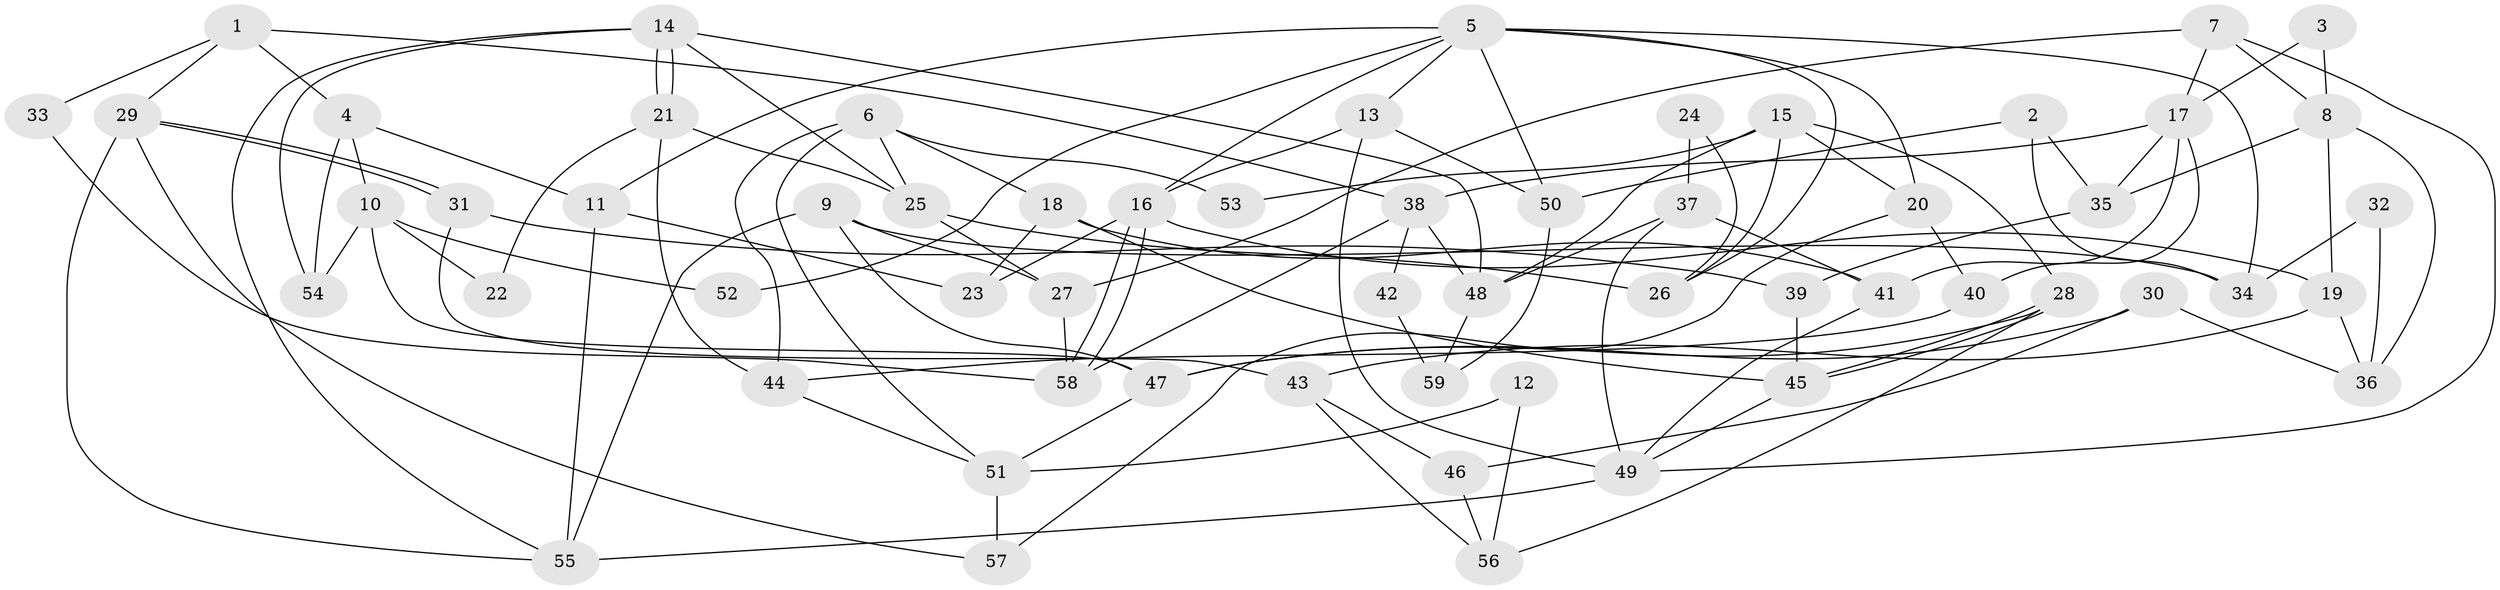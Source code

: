 // coarse degree distribution, {6: 0.23529411764705882, 4: 0.3235294117647059, 8: 0.029411764705882353, 7: 0.058823529411764705, 5: 0.20588235294117646, 3: 0.08823529411764706, 2: 0.058823529411764705}
// Generated by graph-tools (version 1.1) at 2025/24/03/03/25 07:24:04]
// undirected, 59 vertices, 118 edges
graph export_dot {
graph [start="1"]
  node [color=gray90,style=filled];
  1;
  2;
  3;
  4;
  5;
  6;
  7;
  8;
  9;
  10;
  11;
  12;
  13;
  14;
  15;
  16;
  17;
  18;
  19;
  20;
  21;
  22;
  23;
  24;
  25;
  26;
  27;
  28;
  29;
  30;
  31;
  32;
  33;
  34;
  35;
  36;
  37;
  38;
  39;
  40;
  41;
  42;
  43;
  44;
  45;
  46;
  47;
  48;
  49;
  50;
  51;
  52;
  53;
  54;
  55;
  56;
  57;
  58;
  59;
  1 -- 29;
  1 -- 38;
  1 -- 4;
  1 -- 33;
  2 -- 50;
  2 -- 34;
  2 -- 35;
  3 -- 17;
  3 -- 8;
  4 -- 10;
  4 -- 11;
  4 -- 54;
  5 -- 11;
  5 -- 13;
  5 -- 16;
  5 -- 20;
  5 -- 26;
  5 -- 34;
  5 -- 50;
  5 -- 52;
  6 -- 18;
  6 -- 44;
  6 -- 25;
  6 -- 51;
  6 -- 53;
  7 -- 49;
  7 -- 27;
  7 -- 8;
  7 -- 17;
  8 -- 35;
  8 -- 19;
  8 -- 36;
  9 -- 27;
  9 -- 55;
  9 -- 34;
  9 -- 47;
  10 -- 54;
  10 -- 47;
  10 -- 22;
  10 -- 52;
  11 -- 55;
  11 -- 23;
  12 -- 51;
  12 -- 56;
  13 -- 49;
  13 -- 16;
  13 -- 50;
  14 -- 21;
  14 -- 21;
  14 -- 25;
  14 -- 48;
  14 -- 54;
  14 -- 55;
  15 -- 48;
  15 -- 20;
  15 -- 26;
  15 -- 28;
  15 -- 53;
  16 -- 58;
  16 -- 58;
  16 -- 19;
  16 -- 23;
  17 -- 35;
  17 -- 38;
  17 -- 40;
  17 -- 41;
  18 -- 23;
  18 -- 41;
  18 -- 45;
  19 -- 36;
  19 -- 43;
  20 -- 40;
  20 -- 57;
  21 -- 25;
  21 -- 22;
  21 -- 44;
  24 -- 37;
  24 -- 26;
  25 -- 26;
  25 -- 27;
  27 -- 58;
  28 -- 45;
  28 -- 45;
  28 -- 47;
  28 -- 56;
  29 -- 57;
  29 -- 31;
  29 -- 31;
  29 -- 55;
  30 -- 36;
  30 -- 47;
  30 -- 46;
  31 -- 43;
  31 -- 39;
  32 -- 34;
  32 -- 36;
  33 -- 58;
  35 -- 39;
  37 -- 41;
  37 -- 49;
  37 -- 48;
  38 -- 48;
  38 -- 42;
  38 -- 58;
  39 -- 45;
  40 -- 44;
  41 -- 49;
  42 -- 59;
  43 -- 56;
  43 -- 46;
  44 -- 51;
  45 -- 49;
  46 -- 56;
  47 -- 51;
  48 -- 59;
  49 -- 55;
  50 -- 59;
  51 -- 57;
}
